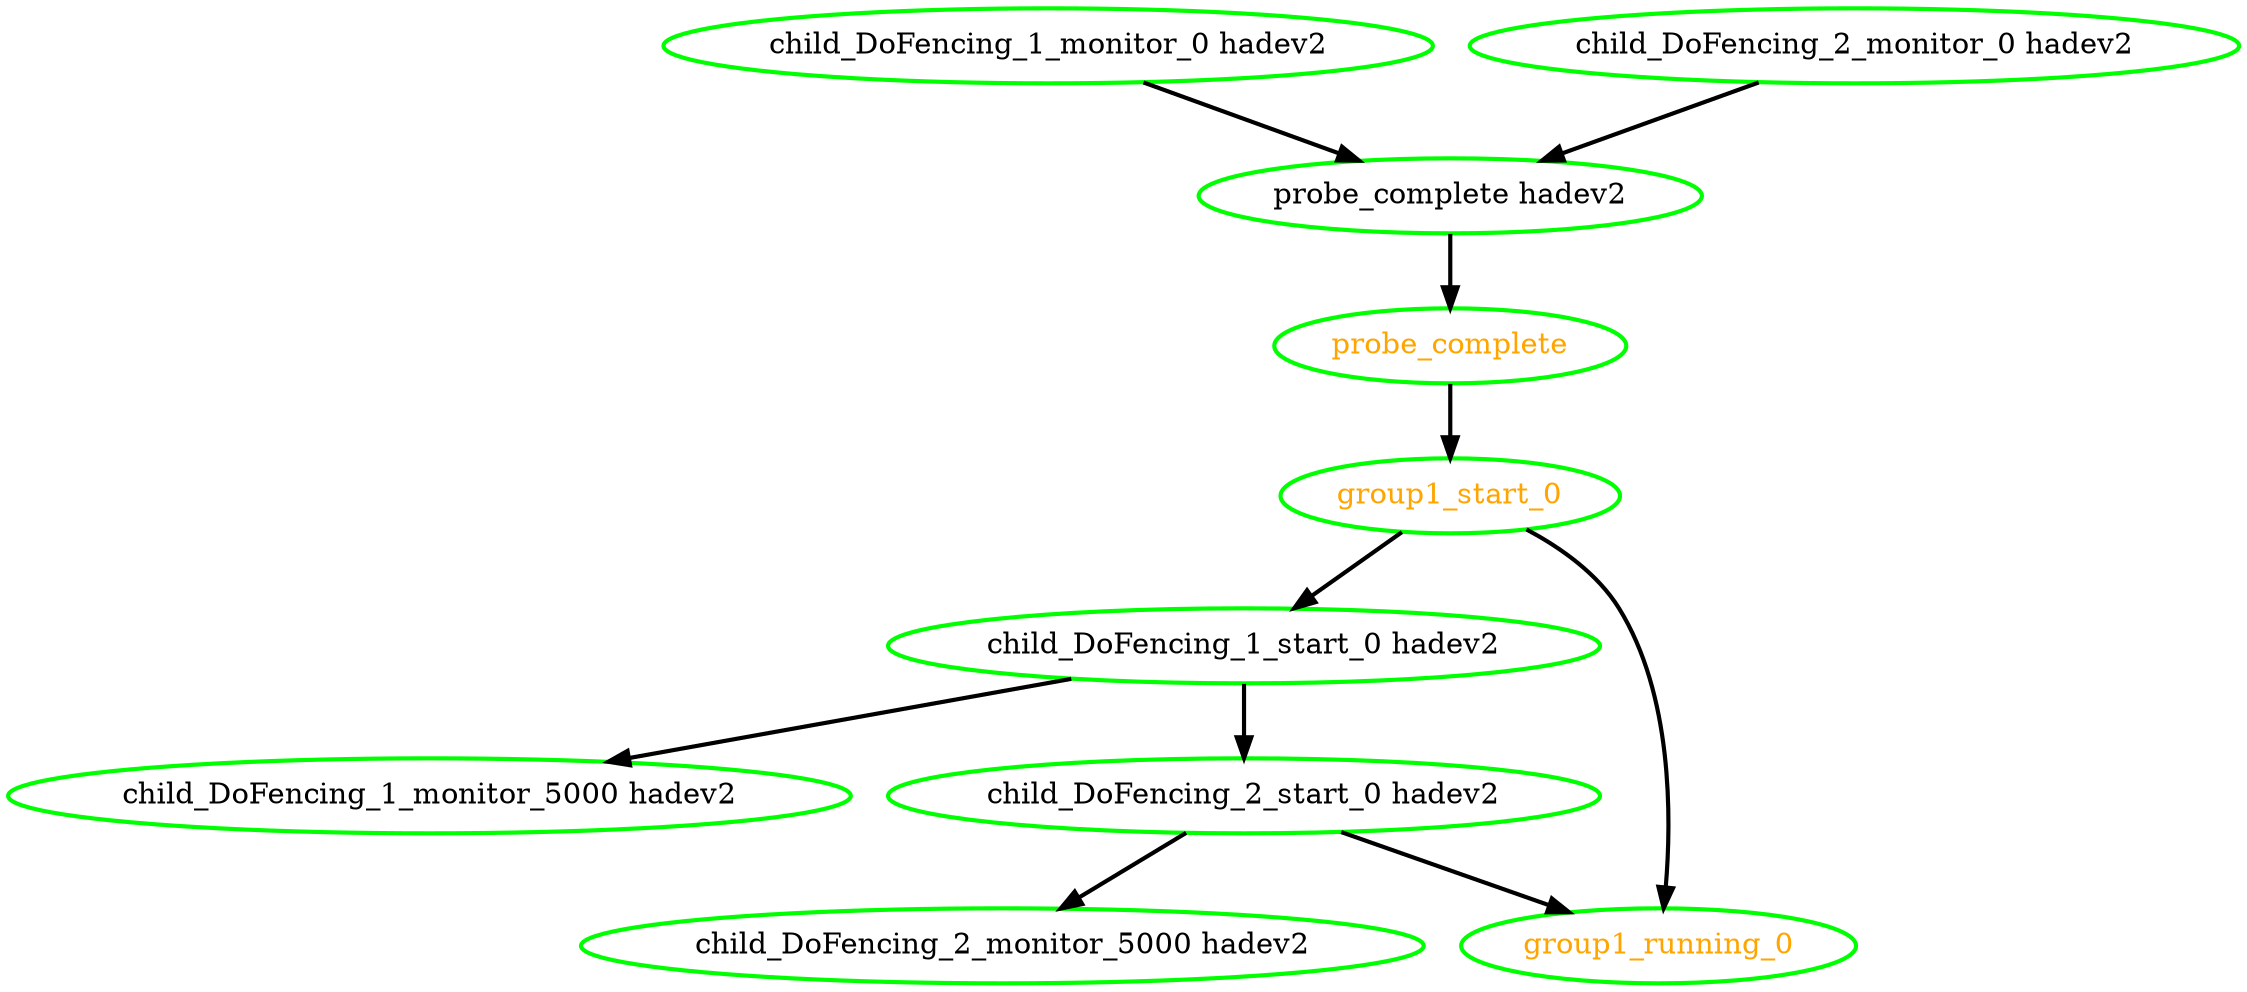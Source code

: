  digraph "g" {
"child_DoFencing_1_monitor_0 hadev2" -> "probe_complete hadev2" [ style = bold]
"child_DoFencing_1_monitor_0 hadev2" [ style=bold color="green" fontcolor="black" ]
"child_DoFencing_1_monitor_5000 hadev2" [ style=bold color="green" fontcolor="black" ]
"child_DoFencing_1_start_0 hadev2" -> "child_DoFencing_1_monitor_5000 hadev2" [ style = bold]
"child_DoFencing_1_start_0 hadev2" -> "child_DoFencing_2_start_0 hadev2" [ style = bold]
"child_DoFencing_1_start_0 hadev2" [ style=bold color="green" fontcolor="black" ]
"child_DoFencing_2_monitor_0 hadev2" -> "probe_complete hadev2" [ style = bold]
"child_DoFencing_2_monitor_0 hadev2" [ style=bold color="green" fontcolor="black" ]
"child_DoFencing_2_monitor_5000 hadev2" [ style=bold color="green" fontcolor="black" ]
"child_DoFencing_2_start_0 hadev2" -> "child_DoFencing_2_monitor_5000 hadev2" [ style = bold]
"child_DoFencing_2_start_0 hadev2" -> "group1_running_0" [ style = bold]
"child_DoFencing_2_start_0 hadev2" [ style=bold color="green" fontcolor="black" ]
"group1_running_0" [ style=bold color="green" fontcolor="orange" ]
"group1_start_0" -> "child_DoFencing_1_start_0 hadev2" [ style = bold]
"group1_start_0" -> "group1_running_0" [ style = bold]
"group1_start_0" [ style=bold color="green" fontcolor="orange" ]
"probe_complete hadev2" -> "probe_complete" [ style = bold]
"probe_complete hadev2" [ style=bold color="green" fontcolor="black" ]
"probe_complete" -> "group1_start_0" [ style = bold]
"probe_complete" [ style=bold color="green" fontcolor="orange" ]
}
